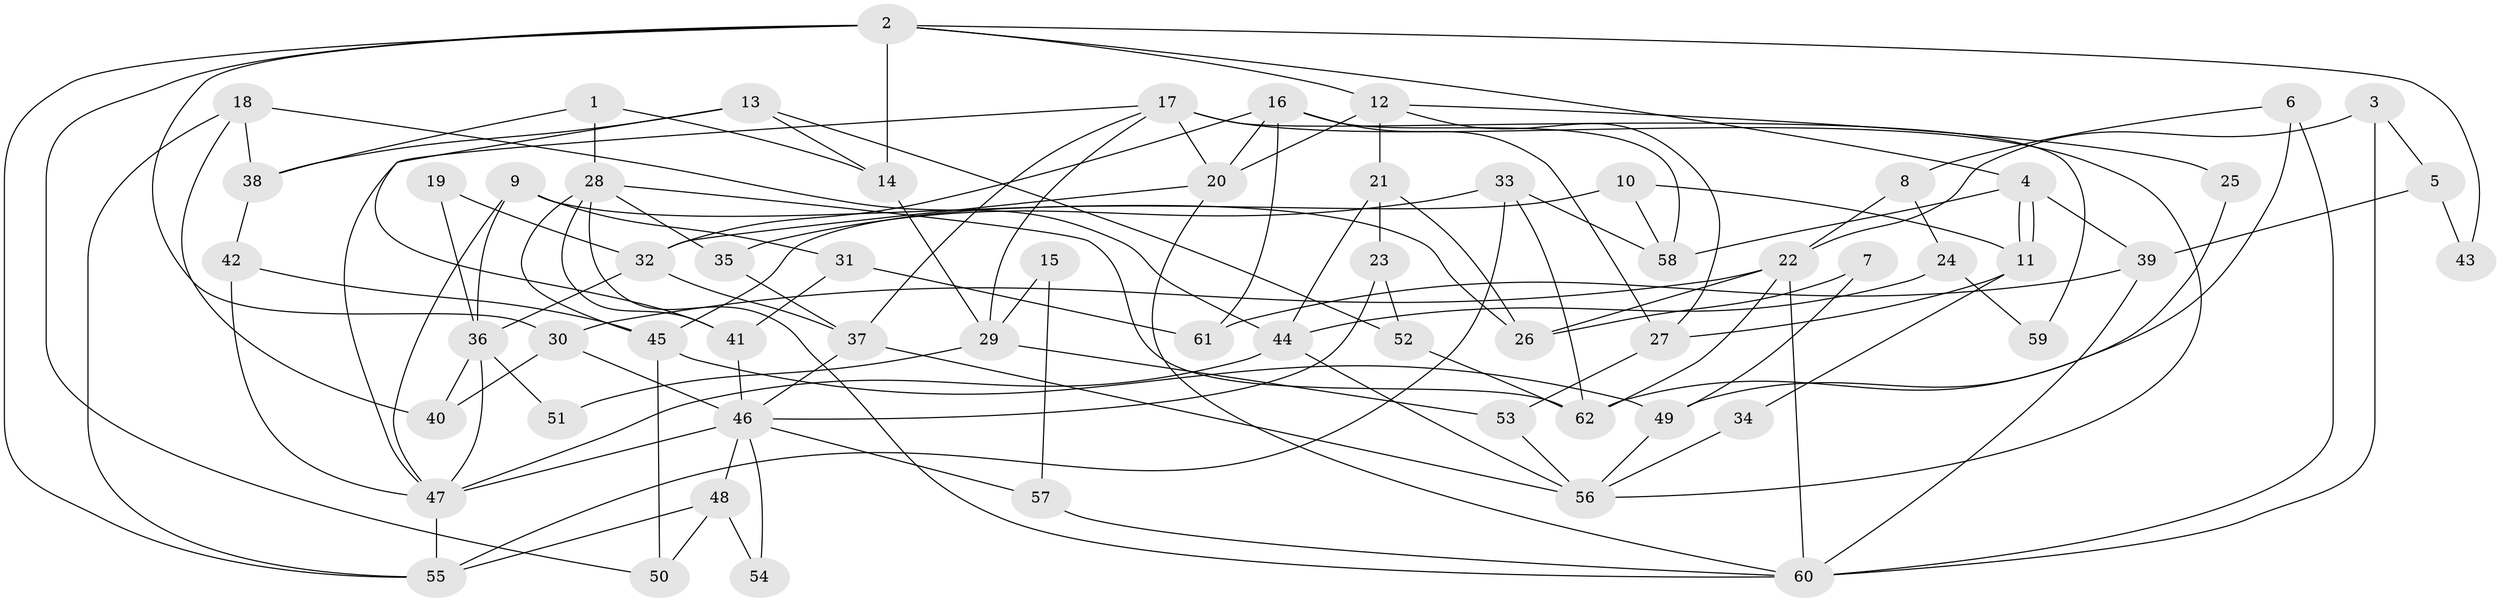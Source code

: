 // Generated by graph-tools (version 1.1) at 2025/11/02/27/25 16:11:18]
// undirected, 62 vertices, 124 edges
graph export_dot {
graph [start="1"]
  node [color=gray90,style=filled];
  1;
  2;
  3;
  4;
  5;
  6;
  7;
  8;
  9;
  10;
  11;
  12;
  13;
  14;
  15;
  16;
  17;
  18;
  19;
  20;
  21;
  22;
  23;
  24;
  25;
  26;
  27;
  28;
  29;
  30;
  31;
  32;
  33;
  34;
  35;
  36;
  37;
  38;
  39;
  40;
  41;
  42;
  43;
  44;
  45;
  46;
  47;
  48;
  49;
  50;
  51;
  52;
  53;
  54;
  55;
  56;
  57;
  58;
  59;
  60;
  61;
  62;
  1 -- 14;
  1 -- 28;
  1 -- 38;
  2 -- 50;
  2 -- 12;
  2 -- 4;
  2 -- 14;
  2 -- 30;
  2 -- 43;
  2 -- 55;
  3 -- 60;
  3 -- 22;
  3 -- 5;
  4 -- 11;
  4 -- 11;
  4 -- 39;
  4 -- 58;
  5 -- 39;
  5 -- 43;
  6 -- 62;
  6 -- 60;
  6 -- 8;
  7 -- 26;
  7 -- 49;
  8 -- 22;
  8 -- 24;
  9 -- 26;
  9 -- 47;
  9 -- 31;
  9 -- 36;
  10 -- 58;
  10 -- 11;
  10 -- 45;
  11 -- 27;
  11 -- 34;
  12 -- 20;
  12 -- 27;
  12 -- 21;
  12 -- 25;
  13 -- 41;
  13 -- 38;
  13 -- 14;
  13 -- 52;
  14 -- 29;
  15 -- 29;
  15 -- 57;
  16 -- 32;
  16 -- 20;
  16 -- 27;
  16 -- 58;
  16 -- 61;
  17 -- 37;
  17 -- 47;
  17 -- 20;
  17 -- 29;
  17 -- 56;
  17 -- 59;
  18 -- 40;
  18 -- 38;
  18 -- 44;
  18 -- 55;
  19 -- 32;
  19 -- 36;
  20 -- 32;
  20 -- 60;
  21 -- 23;
  21 -- 26;
  21 -- 44;
  22 -- 62;
  22 -- 60;
  22 -- 26;
  22 -- 30;
  23 -- 52;
  23 -- 46;
  24 -- 44;
  24 -- 59;
  25 -- 49;
  27 -- 53;
  28 -- 35;
  28 -- 60;
  28 -- 41;
  28 -- 45;
  28 -- 62;
  29 -- 51;
  29 -- 53;
  30 -- 40;
  30 -- 46;
  31 -- 41;
  31 -- 61;
  32 -- 36;
  32 -- 37;
  33 -- 55;
  33 -- 58;
  33 -- 35;
  33 -- 62;
  34 -- 56;
  35 -- 37;
  36 -- 47;
  36 -- 40;
  36 -- 51;
  37 -- 56;
  37 -- 46;
  38 -- 42;
  39 -- 61;
  39 -- 60;
  41 -- 46;
  42 -- 47;
  42 -- 45;
  44 -- 47;
  44 -- 56;
  45 -- 49;
  45 -- 50;
  46 -- 47;
  46 -- 48;
  46 -- 54;
  46 -- 57;
  47 -- 55;
  48 -- 55;
  48 -- 50;
  48 -- 54;
  49 -- 56;
  52 -- 62;
  53 -- 56;
  57 -- 60;
}
